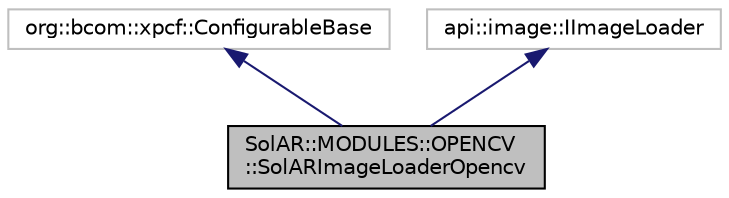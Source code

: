 digraph "SolAR::MODULES::OPENCV::SolARImageLoaderOpencv"
{
 // LATEX_PDF_SIZE
  edge [fontname="Helvetica",fontsize="10",labelfontname="Helvetica",labelfontsize="10"];
  node [fontname="Helvetica",fontsize="10",shape=record];
  Node1 [label="SolAR::MODULES::OPENCV\l::SolARImageLoaderOpencv",height=0.2,width=0.4,color="black", fillcolor="grey75", style="filled", fontcolor="black",tooltip="Loads an image from a file. UUID: e42d6526-9eb1-4f8a-bb68-53e06f09609c"];
  Node2 -> Node1 [dir="back",color="midnightblue",fontsize="10",style="solid",fontname="Helvetica"];
  Node2 [label="org::bcom::xpcf::ConfigurableBase",height=0.2,width=0.4,color="grey75", fillcolor="white", style="filled",tooltip=" "];
  Node3 -> Node1 [dir="back",color="midnightblue",fontsize="10",style="solid",fontname="Helvetica"];
  Node3 [label="api::image::IImageLoader",height=0.2,width=0.4,color="grey75", fillcolor="white", style="filled",tooltip=" "];
}
